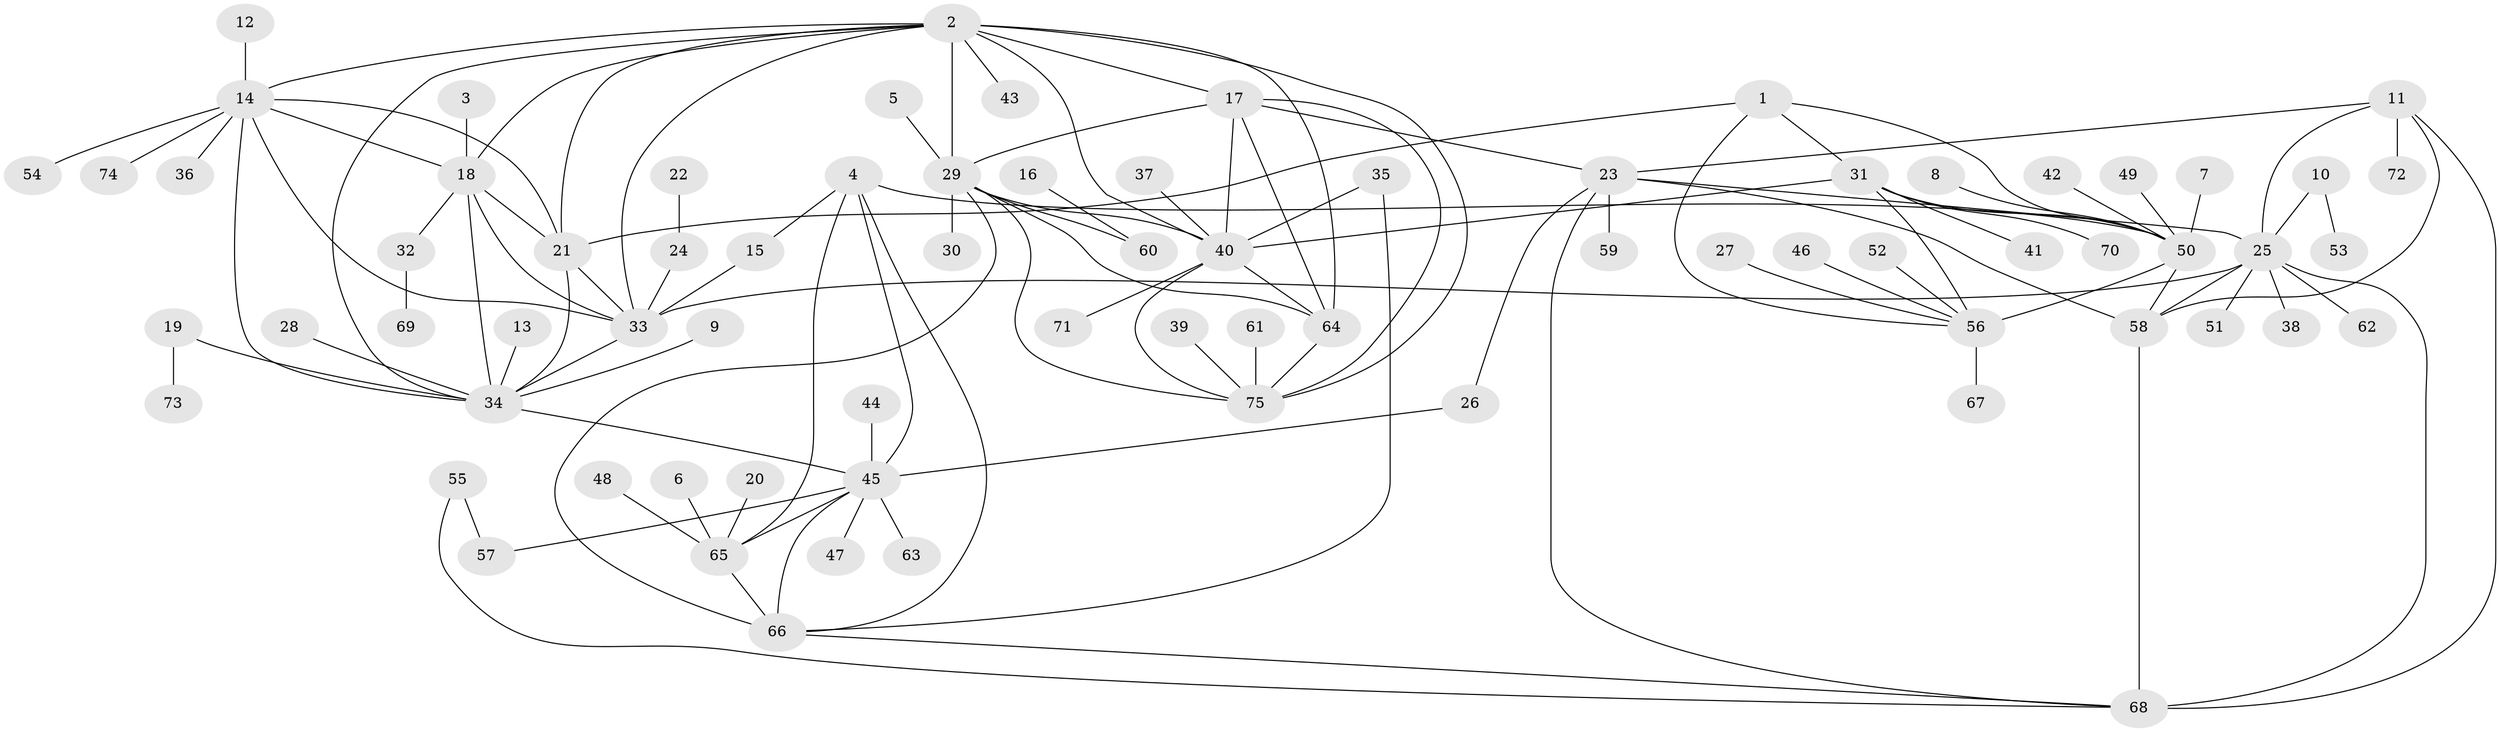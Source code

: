 // original degree distribution, {6: 0.04838709677419355, 9: 0.04838709677419355, 10: 0.03225806451612903, 7: 0.04838709677419355, 11: 0.024193548387096774, 8: 0.03225806451612903, 13: 0.008064516129032258, 1: 0.6209677419354839, 2: 0.0967741935483871, 3: 0.04032258064516129}
// Generated by graph-tools (version 1.1) at 2025/37/03/04/25 23:37:38]
// undirected, 75 vertices, 116 edges
graph export_dot {
  node [color=gray90,style=filled];
  1;
  2;
  3;
  4;
  5;
  6;
  7;
  8;
  9;
  10;
  11;
  12;
  13;
  14;
  15;
  16;
  17;
  18;
  19;
  20;
  21;
  22;
  23;
  24;
  25;
  26;
  27;
  28;
  29;
  30;
  31;
  32;
  33;
  34;
  35;
  36;
  37;
  38;
  39;
  40;
  41;
  42;
  43;
  44;
  45;
  46;
  47;
  48;
  49;
  50;
  51;
  52;
  53;
  54;
  55;
  56;
  57;
  58;
  59;
  60;
  61;
  62;
  63;
  64;
  65;
  66;
  67;
  68;
  69;
  70;
  71;
  72;
  73;
  74;
  75;
  1 -- 21 [weight=1.0];
  1 -- 31 [weight=1.0];
  1 -- 50 [weight=2.0];
  1 -- 56 [weight=2.0];
  2 -- 14 [weight=1.0];
  2 -- 17 [weight=1.0];
  2 -- 18 [weight=1.0];
  2 -- 21 [weight=1.0];
  2 -- 29 [weight=1.0];
  2 -- 33 [weight=1.0];
  2 -- 34 [weight=1.0];
  2 -- 40 [weight=1.0];
  2 -- 43 [weight=1.0];
  2 -- 64 [weight=1.0];
  2 -- 75 [weight=1.0];
  3 -- 18 [weight=1.0];
  4 -- 15 [weight=1.0];
  4 -- 45 [weight=1.0];
  4 -- 50 [weight=1.0];
  4 -- 65 [weight=2.0];
  4 -- 66 [weight=2.0];
  5 -- 29 [weight=1.0];
  6 -- 65 [weight=1.0];
  7 -- 50 [weight=1.0];
  8 -- 50 [weight=1.0];
  9 -- 34 [weight=1.0];
  10 -- 25 [weight=1.0];
  10 -- 53 [weight=1.0];
  11 -- 23 [weight=2.0];
  11 -- 25 [weight=2.0];
  11 -- 58 [weight=2.0];
  11 -- 68 [weight=2.0];
  11 -- 72 [weight=1.0];
  12 -- 14 [weight=1.0];
  13 -- 34 [weight=1.0];
  14 -- 18 [weight=1.0];
  14 -- 21 [weight=1.0];
  14 -- 33 [weight=1.0];
  14 -- 34 [weight=1.0];
  14 -- 36 [weight=1.0];
  14 -- 54 [weight=1.0];
  14 -- 74 [weight=1.0];
  15 -- 33 [weight=1.0];
  16 -- 60 [weight=1.0];
  17 -- 23 [weight=1.0];
  17 -- 29 [weight=1.0];
  17 -- 40 [weight=1.0];
  17 -- 64 [weight=1.0];
  17 -- 75 [weight=1.0];
  18 -- 21 [weight=1.0];
  18 -- 32 [weight=1.0];
  18 -- 33 [weight=1.0];
  18 -- 34 [weight=1.0];
  19 -- 34 [weight=1.0];
  19 -- 73 [weight=1.0];
  20 -- 65 [weight=1.0];
  21 -- 33 [weight=1.0];
  21 -- 34 [weight=1.0];
  22 -- 24 [weight=1.0];
  23 -- 25 [weight=1.0];
  23 -- 26 [weight=1.0];
  23 -- 58 [weight=1.0];
  23 -- 59 [weight=1.0];
  23 -- 68 [weight=1.0];
  24 -- 33 [weight=1.0];
  25 -- 33 [weight=1.0];
  25 -- 38 [weight=1.0];
  25 -- 51 [weight=1.0];
  25 -- 58 [weight=1.0];
  25 -- 62 [weight=1.0];
  25 -- 68 [weight=1.0];
  26 -- 45 [weight=1.0];
  27 -- 56 [weight=1.0];
  28 -- 34 [weight=1.0];
  29 -- 30 [weight=1.0];
  29 -- 40 [weight=1.0];
  29 -- 60 [weight=1.0];
  29 -- 64 [weight=1.0];
  29 -- 66 [weight=1.0];
  29 -- 75 [weight=1.0];
  31 -- 40 [weight=1.0];
  31 -- 41 [weight=1.0];
  31 -- 50 [weight=2.0];
  31 -- 56 [weight=2.0];
  31 -- 70 [weight=1.0];
  32 -- 69 [weight=1.0];
  33 -- 34 [weight=1.0];
  34 -- 45 [weight=1.0];
  35 -- 40 [weight=1.0];
  35 -- 66 [weight=1.0];
  37 -- 40 [weight=1.0];
  39 -- 75 [weight=1.0];
  40 -- 64 [weight=1.0];
  40 -- 71 [weight=1.0];
  40 -- 75 [weight=1.0];
  42 -- 50 [weight=1.0];
  44 -- 45 [weight=1.0];
  45 -- 47 [weight=1.0];
  45 -- 57 [weight=1.0];
  45 -- 63 [weight=1.0];
  45 -- 65 [weight=2.0];
  45 -- 66 [weight=2.0];
  46 -- 56 [weight=1.0];
  48 -- 65 [weight=1.0];
  49 -- 50 [weight=1.0];
  50 -- 56 [weight=4.0];
  50 -- 58 [weight=1.0];
  52 -- 56 [weight=1.0];
  55 -- 57 [weight=1.0];
  55 -- 68 [weight=1.0];
  56 -- 67 [weight=1.0];
  58 -- 68 [weight=1.0];
  61 -- 75 [weight=1.0];
  64 -- 75 [weight=1.0];
  65 -- 66 [weight=4.0];
  66 -- 68 [weight=1.0];
}

